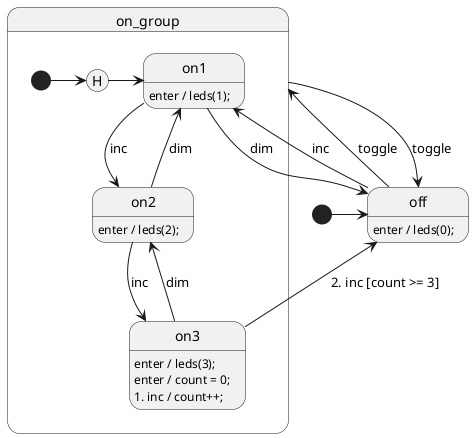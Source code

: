 @startuml LightSm

'//////////////////// STATE ORGANIZATION ////////////////////

state off

state on_group {
    [*] -> [H]
    [H] -> on1
    state on1
    state on2
    state on3
}

'//////////////////// STATE HANDLERS ////////////////////

[*] -> off

'OFF
off: enter / leds(0);
off --> on1 : inc
off --> on_group: toggle

'ON_GROUP
on_group --> off: toggle

'ON1
on1: enter / leds(1);
on1 --> on2 : inc
on1 --> off : dim

'ON2
on2: enter / leds(2);
on2 --> on3 : inc
on2 --> on1 : dim

'ON3
on3: enter / leds(3);
on3: enter / count = 0;
on3: 1. inc / count++;
on3 --> on2 : dim
on3 --> off : 2. inc [count >= 3]


'######################## StateSmith config ########################
' The below special comment block sets the StateSmith configuration.
' More info: https://github.com/StateSmith/StateSmith/issues/335
' Feel free to remove or modify it as needed.

/'! $CONFIG : toml

[RenderConfig.C]
CFileExtension = ".inc"

[SmRunnerSettings]
transpilerId = "C99"
'/

@enduml
